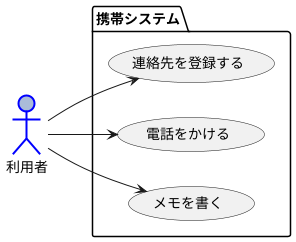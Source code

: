 @startuml ユースケース図
left to right direction
actor 利用者 #AABCD9;line:Blue;line.bold;
package 携帯システム {
usecase 連絡先を登録する
usecase 電話をかける
usecase メモを書く
}
利用者 --> 連絡先を登録する
利用者 --> 電話をかける
利用者 --> メモを書く
@enduml